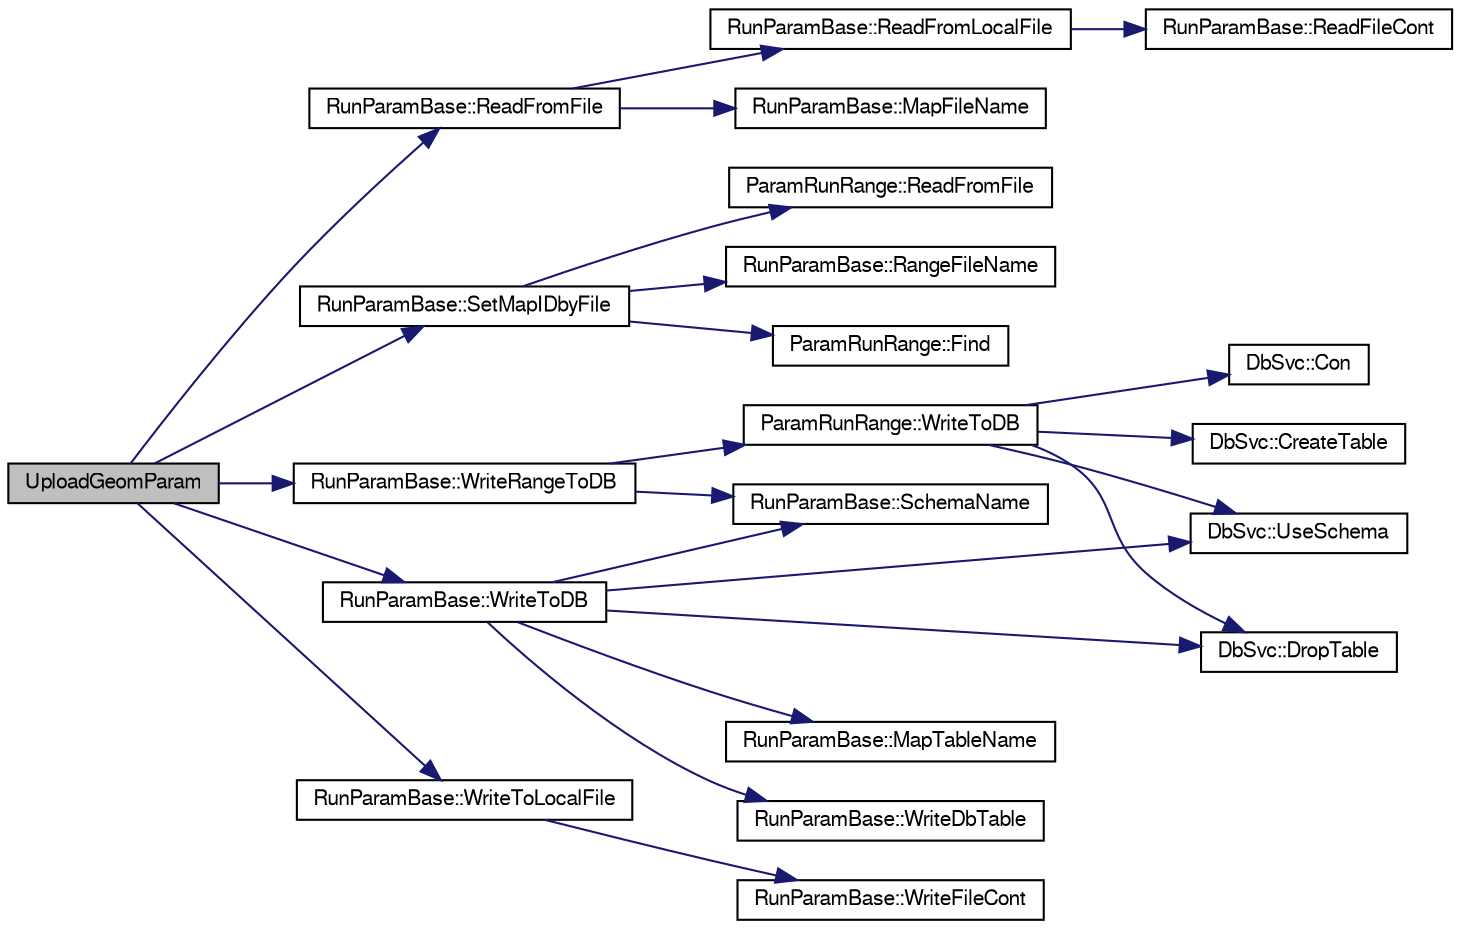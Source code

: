 digraph "UploadGeomParam"
{
  bgcolor="transparent";
  edge [fontname="FreeSans",fontsize="10",labelfontname="FreeSans",labelfontsize="10"];
  node [fontname="FreeSans",fontsize="10",shape=record];
  rankdir="LR";
  Node1 [label="UploadGeomParam",height=0.2,width=0.4,color="black", fillcolor="grey75", style="filled" fontcolor="black"];
  Node1 -> Node2 [color="midnightblue",fontsize="10",style="solid",fontname="FreeSans"];
  Node2 [label="RunParamBase::ReadFromFile",height=0.2,width=0.4,color="black",URL="$db/d8a/classRunParamBase.html#adcd4b77c2eba2dd9e72381ee2e0fc00b"];
  Node2 -> Node3 [color="midnightblue",fontsize="10",style="solid",fontname="FreeSans"];
  Node3 [label="RunParamBase::ReadFromLocalFile",height=0.2,width=0.4,color="black",URL="$db/d8a/classRunParamBase.html#abdcb6731900187a8150f04d645abfd5a"];
  Node3 -> Node4 [color="midnightblue",fontsize="10",style="solid",fontname="FreeSans"];
  Node4 [label="RunParamBase::ReadFileCont",height=0.2,width=0.4,color="black",URL="$db/d8a/classRunParamBase.html#af76d88efeb6a05658ddc92502ee07b70"];
  Node2 -> Node5 [color="midnightblue",fontsize="10",style="solid",fontname="FreeSans"];
  Node5 [label="RunParamBase::MapFileName",height=0.2,width=0.4,color="black",URL="$db/d8a/classRunParamBase.html#a5427618c29c9b3aa7e5517bfade82893"];
  Node1 -> Node6 [color="midnightblue",fontsize="10",style="solid",fontname="FreeSans"];
  Node6 [label="RunParamBase::SetMapIDbyFile",height=0.2,width=0.4,color="black",URL="$db/d8a/classRunParamBase.html#a8c61f49cd84ecbf5da6886acc0e4e462"];
  Node6 -> Node7 [color="midnightblue",fontsize="10",style="solid",fontname="FreeSans"];
  Node7 [label="ParamRunRange::ReadFromFile",height=0.2,width=0.4,color="black",URL="$d0/d0d/classParamRunRange.html#ad1ac4214102487dfd65cb07c7293d082"];
  Node6 -> Node8 [color="midnightblue",fontsize="10",style="solid",fontname="FreeSans"];
  Node8 [label="RunParamBase::RangeFileName",height=0.2,width=0.4,color="black",URL="$db/d8a/classRunParamBase.html#aebc390d29c3083e39a226cce4293ac63"];
  Node6 -> Node9 [color="midnightblue",fontsize="10",style="solid",fontname="FreeSans"];
  Node9 [label="ParamRunRange::Find",height=0.2,width=0.4,color="black",URL="$d0/d0d/classParamRunRange.html#a6a2dad9dc6c5fe19ef4e07109f2de6c6"];
  Node1 -> Node10 [color="midnightblue",fontsize="10",style="solid",fontname="FreeSans"];
  Node10 [label="RunParamBase::WriteRangeToDB",height=0.2,width=0.4,color="black",URL="$db/d8a/classRunParamBase.html#a15b5bce0a44515a4d6e55698a1f5f2b0"];
  Node10 -> Node11 [color="midnightblue",fontsize="10",style="solid",fontname="FreeSans"];
  Node11 [label="ParamRunRange::WriteToDB",height=0.2,width=0.4,color="black",URL="$d0/d0d/classParamRunRange.html#a4a8a8a199cec5e1fe2f4d1c2835b47b5"];
  Node11 -> Node12 [color="midnightblue",fontsize="10",style="solid",fontname="FreeSans"];
  Node12 [label="DbSvc::UseSchema",height=0.2,width=0.4,color="black",URL="$d2/da4/classDbSvc.html#a7e4cc05e20e0a21eef9c185c34c51044"];
  Node11 -> Node13 [color="midnightblue",fontsize="10",style="solid",fontname="FreeSans"];
  Node13 [label="DbSvc::DropTable",height=0.2,width=0.4,color="black",URL="$d2/da4/classDbSvc.html#a7a6da517bc72f88c593f1102378dfdba"];
  Node11 -> Node14 [color="midnightblue",fontsize="10",style="solid",fontname="FreeSans"];
  Node14 [label="DbSvc::CreateTable",height=0.2,width=0.4,color="black",URL="$d2/da4/classDbSvc.html#abc037dbd5084422aacdfa76bd0e8d2b7"];
  Node11 -> Node15 [color="midnightblue",fontsize="10",style="solid",fontname="FreeSans"];
  Node15 [label="DbSvc::Con",height=0.2,width=0.4,color="black",URL="$d2/da4/classDbSvc.html#af342c238c151003ac35ca3e96f60d02e"];
  Node10 -> Node16 [color="midnightblue",fontsize="10",style="solid",fontname="FreeSans"];
  Node16 [label="RunParamBase::SchemaName",height=0.2,width=0.4,color="black",URL="$db/d8a/classRunParamBase.html#aa5d08eb3156c795dd3d09085a90d8629"];
  Node1 -> Node17 [color="midnightblue",fontsize="10",style="solid",fontname="FreeSans"];
  Node17 [label="RunParamBase::WriteToDB",height=0.2,width=0.4,color="black",URL="$db/d8a/classRunParamBase.html#a0e3b99356e38f4e79d30cbb3a30f44ff"];
  Node17 -> Node16 [color="midnightblue",fontsize="10",style="solid",fontname="FreeSans"];
  Node17 -> Node18 [color="midnightblue",fontsize="10",style="solid",fontname="FreeSans"];
  Node18 [label="RunParamBase::MapTableName",height=0.2,width=0.4,color="black",URL="$db/d8a/classRunParamBase.html#ad9f709752d29d2a439deafc2663e78e4"];
  Node17 -> Node12 [color="midnightblue",fontsize="10",style="solid",fontname="FreeSans"];
  Node17 -> Node13 [color="midnightblue",fontsize="10",style="solid",fontname="FreeSans"];
  Node17 -> Node19 [color="midnightblue",fontsize="10",style="solid",fontname="FreeSans"];
  Node19 [label="RunParamBase::WriteDbTable",height=0.2,width=0.4,color="black",URL="$db/d8a/classRunParamBase.html#a20985db21b951b76937f0facf94772d4"];
  Node1 -> Node20 [color="midnightblue",fontsize="10",style="solid",fontname="FreeSans"];
  Node20 [label="RunParamBase::WriteToLocalFile",height=0.2,width=0.4,color="black",URL="$db/d8a/classRunParamBase.html#a9cbea36e938b05b0e9ce5def455c4e61"];
  Node20 -> Node21 [color="midnightblue",fontsize="10",style="solid",fontname="FreeSans"];
  Node21 [label="RunParamBase::WriteFileCont",height=0.2,width=0.4,color="black",URL="$db/d8a/classRunParamBase.html#a921ebfaf539f19929c64bf5d939df619"];
}
